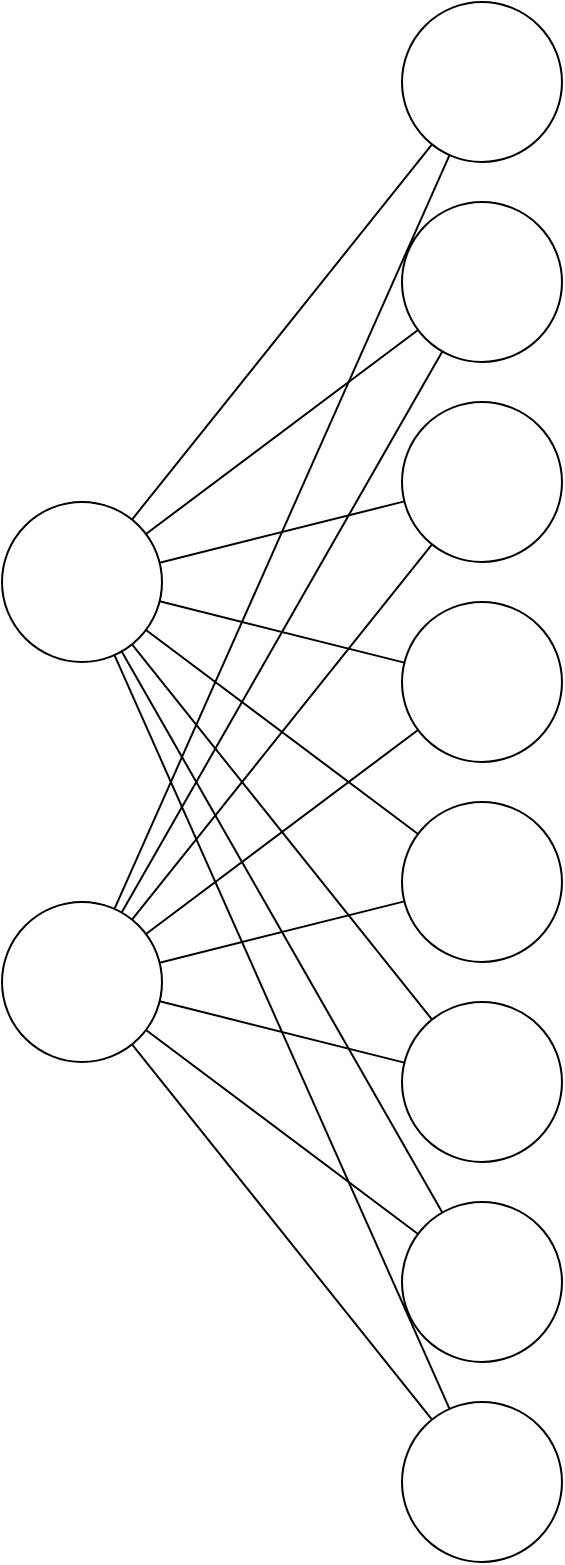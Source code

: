 <mxfile version="22.1.18" type="device">
  <diagram name="Page-1" id="_wPHc_9P_sjyE9HKiwnl">
    <mxGraphModel dx="1306" dy="847" grid="1" gridSize="10" guides="1" tooltips="1" connect="1" arrows="1" fold="1" page="1" pageScale="1" pageWidth="850" pageHeight="1100" math="0" shadow="0">
      <root>
        <mxCell id="0" />
        <mxCell id="1" parent="0" />
        <mxCell id="1C_f8xV8wv5BQzBdm4HJ-1" value="" style="ellipse;whiteSpace=wrap;html=1;aspect=fixed;" vertex="1" parent="1">
          <mxGeometry x="160" y="270" width="80" height="80" as="geometry" />
        </mxCell>
        <mxCell id="1C_f8xV8wv5BQzBdm4HJ-2" value="" style="ellipse;whiteSpace=wrap;html=1;aspect=fixed;" vertex="1" parent="1">
          <mxGeometry x="160" y="470" width="80" height="80" as="geometry" />
        </mxCell>
        <mxCell id="1C_f8xV8wv5BQzBdm4HJ-3" value="" style="ellipse;whiteSpace=wrap;html=1;aspect=fixed;" vertex="1" parent="1">
          <mxGeometry x="360" y="20" width="80" height="80" as="geometry" />
        </mxCell>
        <mxCell id="1C_f8xV8wv5BQzBdm4HJ-4" value="" style="ellipse;whiteSpace=wrap;html=1;aspect=fixed;" vertex="1" parent="1">
          <mxGeometry x="360" y="220" width="80" height="80" as="geometry" />
        </mxCell>
        <mxCell id="1C_f8xV8wv5BQzBdm4HJ-5" value="" style="ellipse;whiteSpace=wrap;html=1;aspect=fixed;" vertex="1" parent="1">
          <mxGeometry x="360" y="120" width="80" height="80" as="geometry" />
        </mxCell>
        <mxCell id="1C_f8xV8wv5BQzBdm4HJ-6" value="" style="ellipse;whiteSpace=wrap;html=1;aspect=fixed;" vertex="1" parent="1">
          <mxGeometry x="360" y="320" width="80" height="80" as="geometry" />
        </mxCell>
        <mxCell id="1C_f8xV8wv5BQzBdm4HJ-7" value="" style="ellipse;whiteSpace=wrap;html=1;aspect=fixed;" vertex="1" parent="1">
          <mxGeometry x="360" y="420" width="80" height="80" as="geometry" />
        </mxCell>
        <mxCell id="1C_f8xV8wv5BQzBdm4HJ-8" value="" style="ellipse;whiteSpace=wrap;html=1;aspect=fixed;" vertex="1" parent="1">
          <mxGeometry x="360" y="520" width="80" height="80" as="geometry" />
        </mxCell>
        <mxCell id="1C_f8xV8wv5BQzBdm4HJ-9" value="" style="ellipse;whiteSpace=wrap;html=1;aspect=fixed;" vertex="1" parent="1">
          <mxGeometry x="360" y="620" width="80" height="80" as="geometry" />
        </mxCell>
        <mxCell id="1C_f8xV8wv5BQzBdm4HJ-10" value="" style="ellipse;whiteSpace=wrap;html=1;aspect=fixed;" vertex="1" parent="1">
          <mxGeometry x="360" y="720" width="80" height="80" as="geometry" />
        </mxCell>
        <mxCell id="1C_f8xV8wv5BQzBdm4HJ-11" value="" style="endArrow=none;html=1;rounded=0;" edge="1" parent="1" source="1C_f8xV8wv5BQzBdm4HJ-1" target="1C_f8xV8wv5BQzBdm4HJ-3">
          <mxGeometry width="50" height="50" relative="1" as="geometry">
            <mxPoint x="400" y="460" as="sourcePoint" />
            <mxPoint x="450" y="410" as="targetPoint" />
          </mxGeometry>
        </mxCell>
        <mxCell id="1C_f8xV8wv5BQzBdm4HJ-12" value="" style="endArrow=none;html=1;rounded=0;" edge="1" parent="1" source="1C_f8xV8wv5BQzBdm4HJ-1" target="1C_f8xV8wv5BQzBdm4HJ-5">
          <mxGeometry width="50" height="50" relative="1" as="geometry">
            <mxPoint x="235" y="289" as="sourcePoint" />
            <mxPoint x="385" y="101" as="targetPoint" />
          </mxGeometry>
        </mxCell>
        <mxCell id="1C_f8xV8wv5BQzBdm4HJ-13" value="" style="endArrow=none;html=1;rounded=0;" edge="1" parent="1" source="1C_f8xV8wv5BQzBdm4HJ-1" target="1C_f8xV8wv5BQzBdm4HJ-4">
          <mxGeometry width="50" height="50" relative="1" as="geometry">
            <mxPoint x="242" y="296" as="sourcePoint" />
            <mxPoint x="378" y="194" as="targetPoint" />
          </mxGeometry>
        </mxCell>
        <mxCell id="1C_f8xV8wv5BQzBdm4HJ-14" value="" style="endArrow=none;html=1;rounded=0;" edge="1" parent="1" source="1C_f8xV8wv5BQzBdm4HJ-1" target="1C_f8xV8wv5BQzBdm4HJ-6">
          <mxGeometry width="50" height="50" relative="1" as="geometry">
            <mxPoint x="249" y="310" as="sourcePoint" />
            <mxPoint x="371" y="280" as="targetPoint" />
          </mxGeometry>
        </mxCell>
        <mxCell id="1C_f8xV8wv5BQzBdm4HJ-15" value="" style="endArrow=none;html=1;rounded=0;" edge="1" parent="1" source="1C_f8xV8wv5BQzBdm4HJ-1" target="1C_f8xV8wv5BQzBdm4HJ-7">
          <mxGeometry width="50" height="50" relative="1" as="geometry">
            <mxPoint x="249" y="330" as="sourcePoint" />
            <mxPoint x="371" y="360" as="targetPoint" />
          </mxGeometry>
        </mxCell>
        <mxCell id="1C_f8xV8wv5BQzBdm4HJ-16" value="" style="endArrow=none;html=1;rounded=0;" edge="1" parent="1" source="1C_f8xV8wv5BQzBdm4HJ-1" target="1C_f8xV8wv5BQzBdm4HJ-8">
          <mxGeometry width="50" height="50" relative="1" as="geometry">
            <mxPoint x="242" y="344" as="sourcePoint" />
            <mxPoint x="378" y="446" as="targetPoint" />
          </mxGeometry>
        </mxCell>
        <mxCell id="1C_f8xV8wv5BQzBdm4HJ-17" value="" style="endArrow=none;html=1;rounded=0;" edge="1" parent="1" source="1C_f8xV8wv5BQzBdm4HJ-1" target="1C_f8xV8wv5BQzBdm4HJ-9">
          <mxGeometry width="50" height="50" relative="1" as="geometry">
            <mxPoint x="235" y="351" as="sourcePoint" />
            <mxPoint x="385" y="539" as="targetPoint" />
          </mxGeometry>
        </mxCell>
        <mxCell id="1C_f8xV8wv5BQzBdm4HJ-18" value="" style="endArrow=none;html=1;rounded=0;" edge="1" parent="1" source="1C_f8xV8wv5BQzBdm4HJ-1" target="1C_f8xV8wv5BQzBdm4HJ-10">
          <mxGeometry width="50" height="50" relative="1" as="geometry">
            <mxPoint x="230" y="355" as="sourcePoint" />
            <mxPoint x="390" y="635" as="targetPoint" />
          </mxGeometry>
        </mxCell>
        <mxCell id="1C_f8xV8wv5BQzBdm4HJ-19" value="" style="endArrow=none;html=1;rounded=0;" edge="1" parent="1" source="1C_f8xV8wv5BQzBdm4HJ-2" target="1C_f8xV8wv5BQzBdm4HJ-3">
          <mxGeometry width="50" height="50" relative="1" as="geometry">
            <mxPoint x="400" y="460" as="sourcePoint" />
            <mxPoint x="450" y="410" as="targetPoint" />
          </mxGeometry>
        </mxCell>
        <mxCell id="1C_f8xV8wv5BQzBdm4HJ-20" value="" style="endArrow=none;html=1;rounded=0;" edge="1" parent="1" source="1C_f8xV8wv5BQzBdm4HJ-2" target="1C_f8xV8wv5BQzBdm4HJ-5">
          <mxGeometry width="50" height="50" relative="1" as="geometry">
            <mxPoint x="226" y="483" as="sourcePoint" />
            <mxPoint x="394" y="107" as="targetPoint" />
          </mxGeometry>
        </mxCell>
        <mxCell id="1C_f8xV8wv5BQzBdm4HJ-21" value="" style="endArrow=none;html=1;rounded=0;" edge="1" parent="1" source="1C_f8xV8wv5BQzBdm4HJ-2" target="1C_f8xV8wv5BQzBdm4HJ-4">
          <mxGeometry width="50" height="50" relative="1" as="geometry">
            <mxPoint x="230" y="485" as="sourcePoint" />
            <mxPoint x="390" y="205" as="targetPoint" />
          </mxGeometry>
        </mxCell>
        <mxCell id="1C_f8xV8wv5BQzBdm4HJ-22" value="" style="endArrow=none;html=1;rounded=0;" edge="1" parent="1" source="1C_f8xV8wv5BQzBdm4HJ-2" target="1C_f8xV8wv5BQzBdm4HJ-6">
          <mxGeometry width="50" height="50" relative="1" as="geometry">
            <mxPoint x="235" y="489" as="sourcePoint" />
            <mxPoint x="385" y="301" as="targetPoint" />
          </mxGeometry>
        </mxCell>
        <mxCell id="1C_f8xV8wv5BQzBdm4HJ-23" value="" style="endArrow=none;html=1;rounded=0;" edge="1" parent="1" source="1C_f8xV8wv5BQzBdm4HJ-2" target="1C_f8xV8wv5BQzBdm4HJ-7">
          <mxGeometry width="50" height="50" relative="1" as="geometry">
            <mxPoint x="242" y="496" as="sourcePoint" />
            <mxPoint x="378" y="394" as="targetPoint" />
          </mxGeometry>
        </mxCell>
        <mxCell id="1C_f8xV8wv5BQzBdm4HJ-24" value="" style="endArrow=none;html=1;rounded=0;" edge="1" parent="1" source="1C_f8xV8wv5BQzBdm4HJ-2" target="1C_f8xV8wv5BQzBdm4HJ-8">
          <mxGeometry width="50" height="50" relative="1" as="geometry">
            <mxPoint x="249" y="510" as="sourcePoint" />
            <mxPoint x="371" y="480" as="targetPoint" />
          </mxGeometry>
        </mxCell>
        <mxCell id="1C_f8xV8wv5BQzBdm4HJ-25" value="" style="endArrow=none;html=1;rounded=0;" edge="1" parent="1" source="1C_f8xV8wv5BQzBdm4HJ-2" target="1C_f8xV8wv5BQzBdm4HJ-9">
          <mxGeometry width="50" height="50" relative="1" as="geometry">
            <mxPoint x="249" y="530" as="sourcePoint" />
            <mxPoint x="371" y="560" as="targetPoint" />
          </mxGeometry>
        </mxCell>
        <mxCell id="1C_f8xV8wv5BQzBdm4HJ-26" value="" style="endArrow=none;html=1;rounded=0;" edge="1" parent="1" source="1C_f8xV8wv5BQzBdm4HJ-2" target="1C_f8xV8wv5BQzBdm4HJ-10">
          <mxGeometry width="50" height="50" relative="1" as="geometry">
            <mxPoint x="242" y="544" as="sourcePoint" />
            <mxPoint x="378" y="646" as="targetPoint" />
          </mxGeometry>
        </mxCell>
      </root>
    </mxGraphModel>
  </diagram>
</mxfile>

